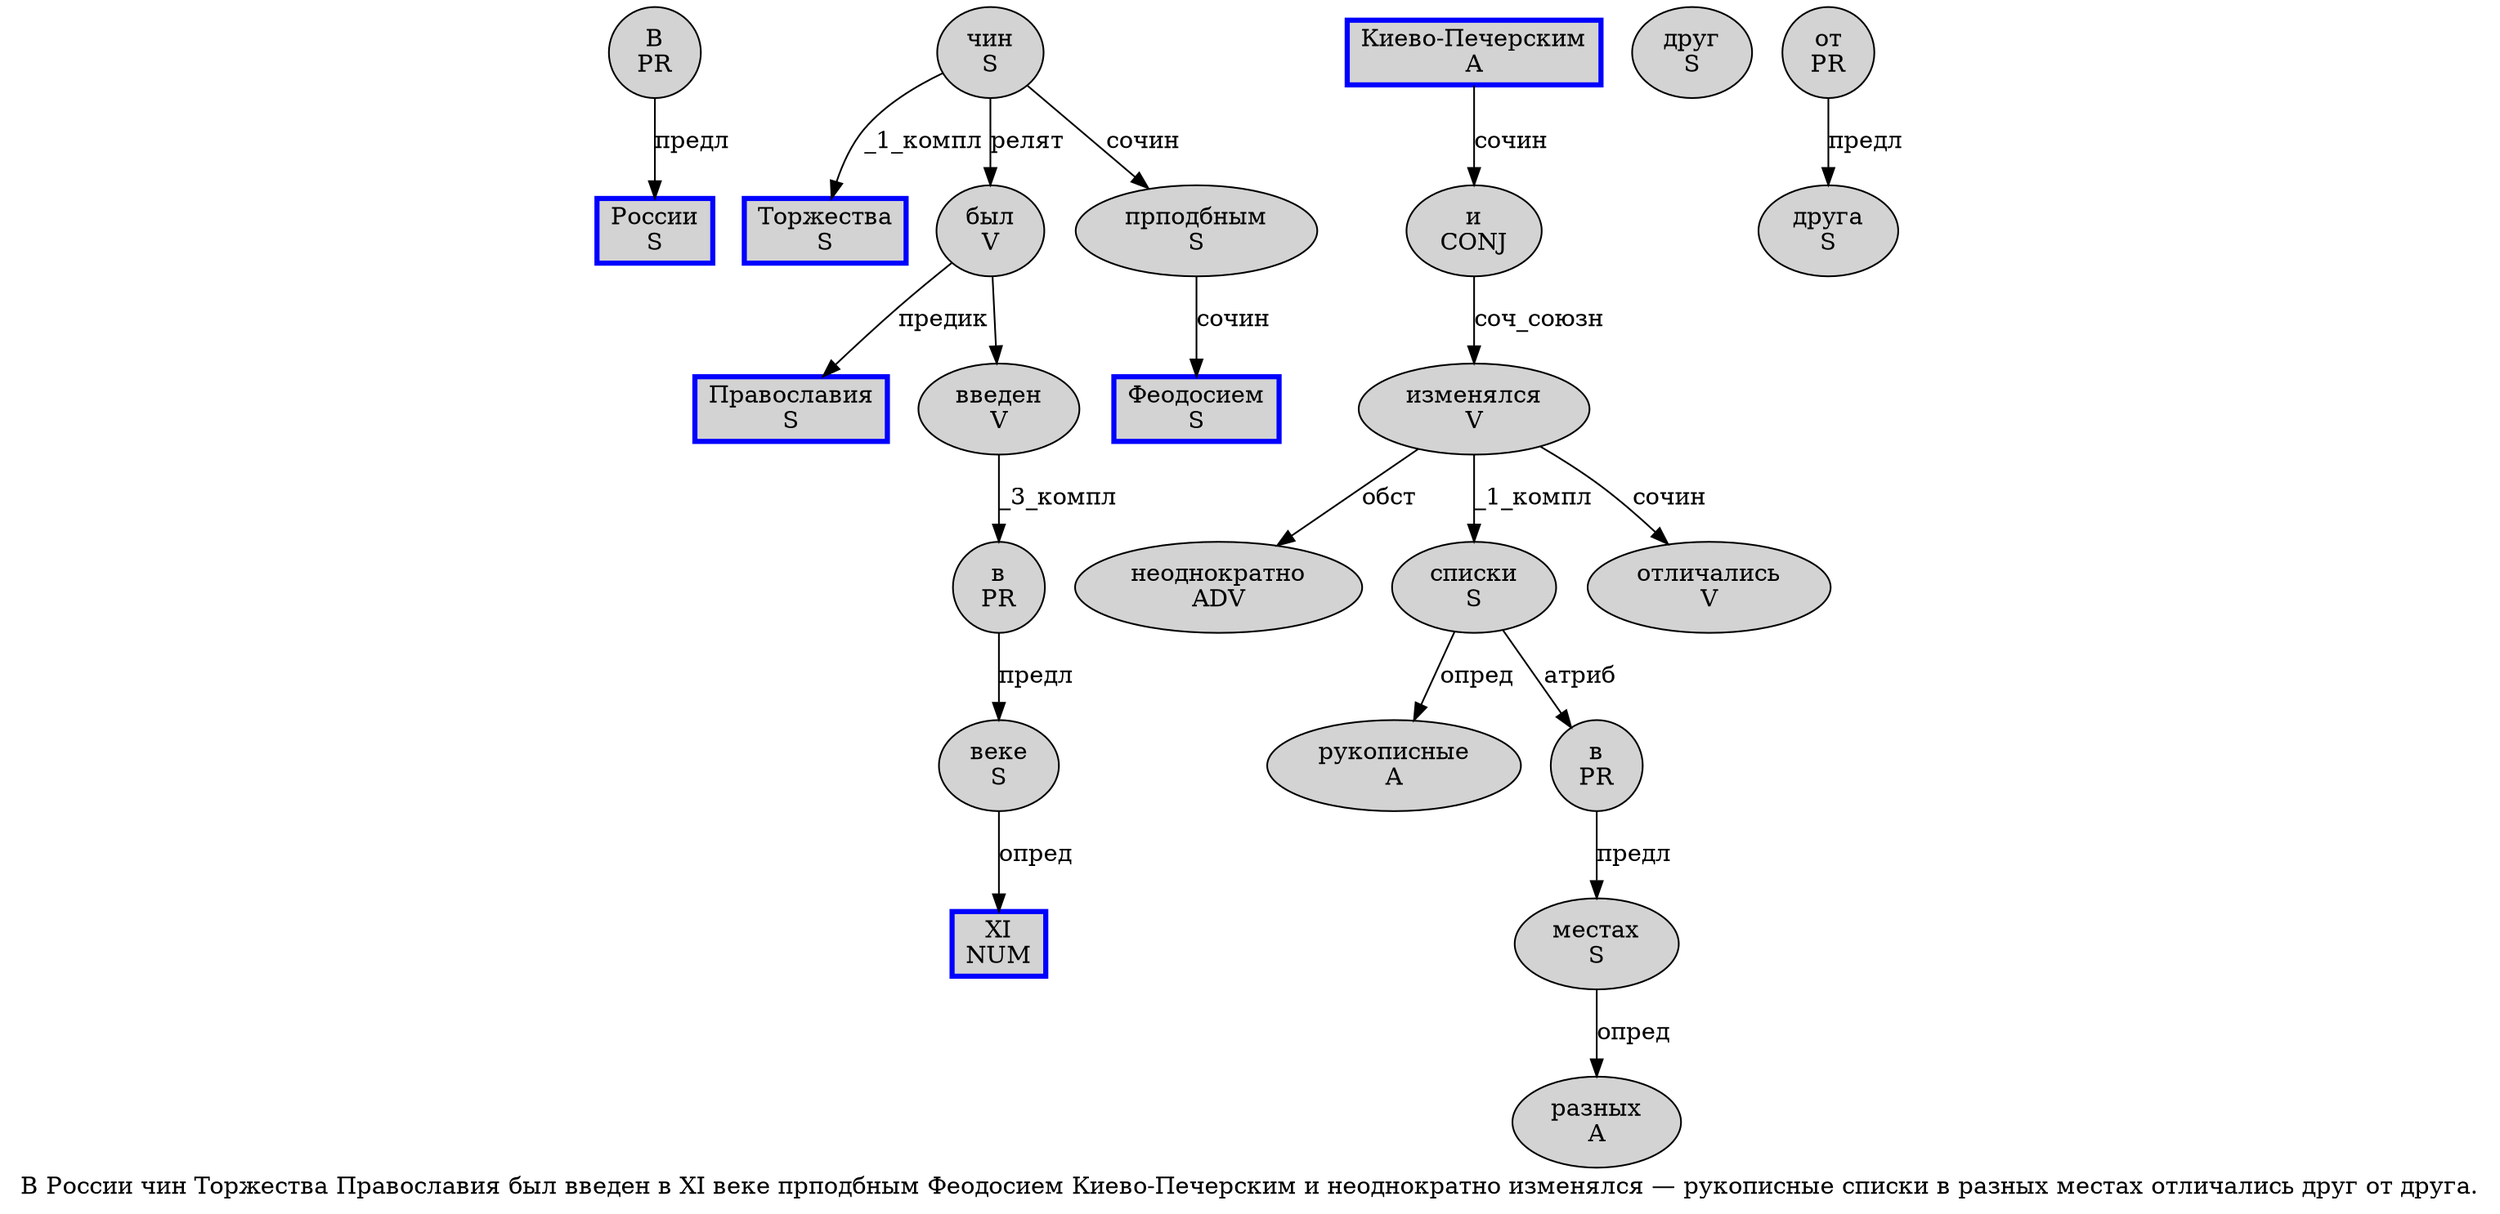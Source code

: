 digraph SENTENCE_1644 {
	graph [label="В России чин Торжества Православия был введен в XI веке прподбным Феодосием Киево-Печерским и неоднократно изменялся — рукописные списки в разных местах отличались друг от друга."]
	node [style=filled]
		0 [label="В
PR" color="" fillcolor=lightgray penwidth=1 shape=ellipse]
		1 [label="России
S" color=blue fillcolor=lightgray penwidth=3 shape=box]
		2 [label="чин
S" color="" fillcolor=lightgray penwidth=1 shape=ellipse]
		3 [label="Торжества
S" color=blue fillcolor=lightgray penwidth=3 shape=box]
		4 [label="Православия
S" color=blue fillcolor=lightgray penwidth=3 shape=box]
		5 [label="был
V" color="" fillcolor=lightgray penwidth=1 shape=ellipse]
		6 [label="введен
V" color="" fillcolor=lightgray penwidth=1 shape=ellipse]
		7 [label="в
PR" color="" fillcolor=lightgray penwidth=1 shape=ellipse]
		8 [label="XI
NUM" color=blue fillcolor=lightgray penwidth=3 shape=box]
		9 [label="веке
S" color="" fillcolor=lightgray penwidth=1 shape=ellipse]
		10 [label="прподбным
S" color="" fillcolor=lightgray penwidth=1 shape=ellipse]
		11 [label="Феодосием
S" color=blue fillcolor=lightgray penwidth=3 shape=box]
		12 [label="Киево-Печерским
A" color=blue fillcolor=lightgray penwidth=3 shape=box]
		13 [label="и
CONJ" color="" fillcolor=lightgray penwidth=1 shape=ellipse]
		14 [label="неоднократно
ADV" color="" fillcolor=lightgray penwidth=1 shape=ellipse]
		15 [label="изменялся
V" color="" fillcolor=lightgray penwidth=1 shape=ellipse]
		17 [label="рукописные
A" color="" fillcolor=lightgray penwidth=1 shape=ellipse]
		18 [label="списки
S" color="" fillcolor=lightgray penwidth=1 shape=ellipse]
		19 [label="в
PR" color="" fillcolor=lightgray penwidth=1 shape=ellipse]
		20 [label="разных
A" color="" fillcolor=lightgray penwidth=1 shape=ellipse]
		21 [label="местах
S" color="" fillcolor=lightgray penwidth=1 shape=ellipse]
		22 [label="отличались
V" color="" fillcolor=lightgray penwidth=1 shape=ellipse]
		23 [label="друг
S" color="" fillcolor=lightgray penwidth=1 shape=ellipse]
		24 [label="от
PR" color="" fillcolor=lightgray penwidth=1 shape=ellipse]
		25 [label="друга
S" color="" fillcolor=lightgray penwidth=1 shape=ellipse]
			15 -> 14 [label="обст"]
			15 -> 18 [label="_1_компл"]
			15 -> 22 [label="сочин"]
			6 -> 7 [label="_3_компл"]
			19 -> 21 [label="предл"]
			12 -> 13 [label="сочин"]
			10 -> 11 [label="сочин"]
			5 -> 4 [label="предик"]
			5 -> 6
			13 -> 15 [label="соч_союзн"]
			9 -> 8 [label="опред"]
			24 -> 25 [label="предл"]
			18 -> 17 [label="опред"]
			18 -> 19 [label="атриб"]
			7 -> 9 [label="предл"]
			2 -> 3 [label="_1_компл"]
			2 -> 5 [label="релят"]
			2 -> 10 [label="сочин"]
			21 -> 20 [label="опред"]
			0 -> 1 [label="предл"]
}